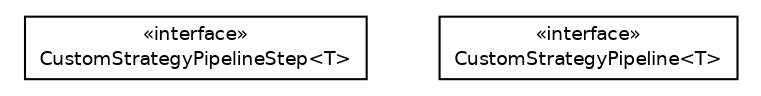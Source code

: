 #!/usr/local/bin/dot
#
# Class diagram 
# Generated by UmlGraph version 4.4 (http://www.spinellis.gr/sw/umlgraph)
#

digraph G {
	edge [fontname="Helvetica",fontsize=10,labelfontname="Helvetica",labelfontsize=10];
	node [fontname="Helvetica",fontsize=10,shape=plaintext];
	// it.apice.sapere.api.space.core.strategy.CustomStrategyPipelineStep<T>
	c4726 [label=<<table border="0" cellborder="1" cellspacing="0" cellpadding="2" port="p" href="./CustomStrategyPipelineStep.html">
		<tr><td><table border="0" cellspacing="0" cellpadding="1">
			<tr><td> &laquo;interface&raquo; </td></tr>
			<tr><td> CustomStrategyPipelineStep&lt;T&gt; </td></tr>
		</table></td></tr>
		</table>>, fontname="Helvetica", fontcolor="black", fontsize=9.0];
	// it.apice.sapere.api.space.core.strategy.CustomStrategyPipeline<T>
	c4727 [label=<<table border="0" cellborder="1" cellspacing="0" cellpadding="2" port="p" href="./CustomStrategyPipeline.html">
		<tr><td><table border="0" cellspacing="0" cellpadding="1">
			<tr><td> &laquo;interface&raquo; </td></tr>
			<tr><td> CustomStrategyPipeline&lt;T&gt; </td></tr>
		</table></td></tr>
		</table>>, fontname="Helvetica", fontcolor="black", fontsize=9.0];
}

